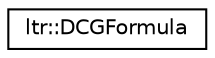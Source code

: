 digraph G
{
  edge [fontname="Helvetica",fontsize="10",labelfontname="Helvetica",labelfontsize="10"];
  node [fontname="Helvetica",fontsize="10",shape=record];
  rankdir="LR";
  Node1 [label="ltr::DCGFormula",height=0.2,width=0.4,color="black", fillcolor="white", style="filled",URL="$classltr_1_1_d_c_g_formula.html"];
}

